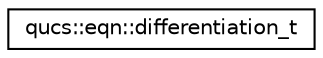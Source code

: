 digraph G
{
  edge [fontname="Helvetica",fontsize="10",labelfontname="Helvetica",labelfontsize="10"];
  node [fontname="Helvetica",fontsize="10",shape=record];
  rankdir="LR";
  Node1 [label="qucs::eqn::differentiation_t",height=0.2,width=0.4,color="black", fillcolor="white", style="filled",URL="$structqucs_1_1eqn_1_1differentiation__t.html"];
}
